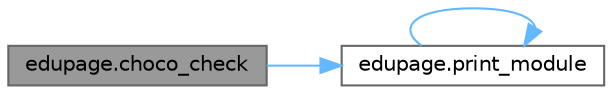 digraph "edupage.choco_check"
{
 // LATEX_PDF_SIZE
  bgcolor="transparent";
  edge [fontname=Helvetica,fontsize=10,labelfontname=Helvetica,labelfontsize=10];
  node [fontname=Helvetica,fontsize=10,shape=box,height=0.2,width=0.4];
  rankdir="LR";
  Node1 [label="edupage.choco_check",height=0.2,width=0.4,color="gray40", fillcolor="grey60", style="filled", fontcolor="black",tooltip=" "];
  Node1 -> Node2 [color="steelblue1",style="solid"];
  Node2 [label="edupage.print_module",height=0.2,width=0.4,color="grey40", fillcolor="white", style="filled",URL="$d0/d52/namespaceedupage.html#a87e4619e345ef843fdc09d1a602c3ce3",tooltip=" "];
  Node2 -> Node2 [color="steelblue1",style="solid"];
}
